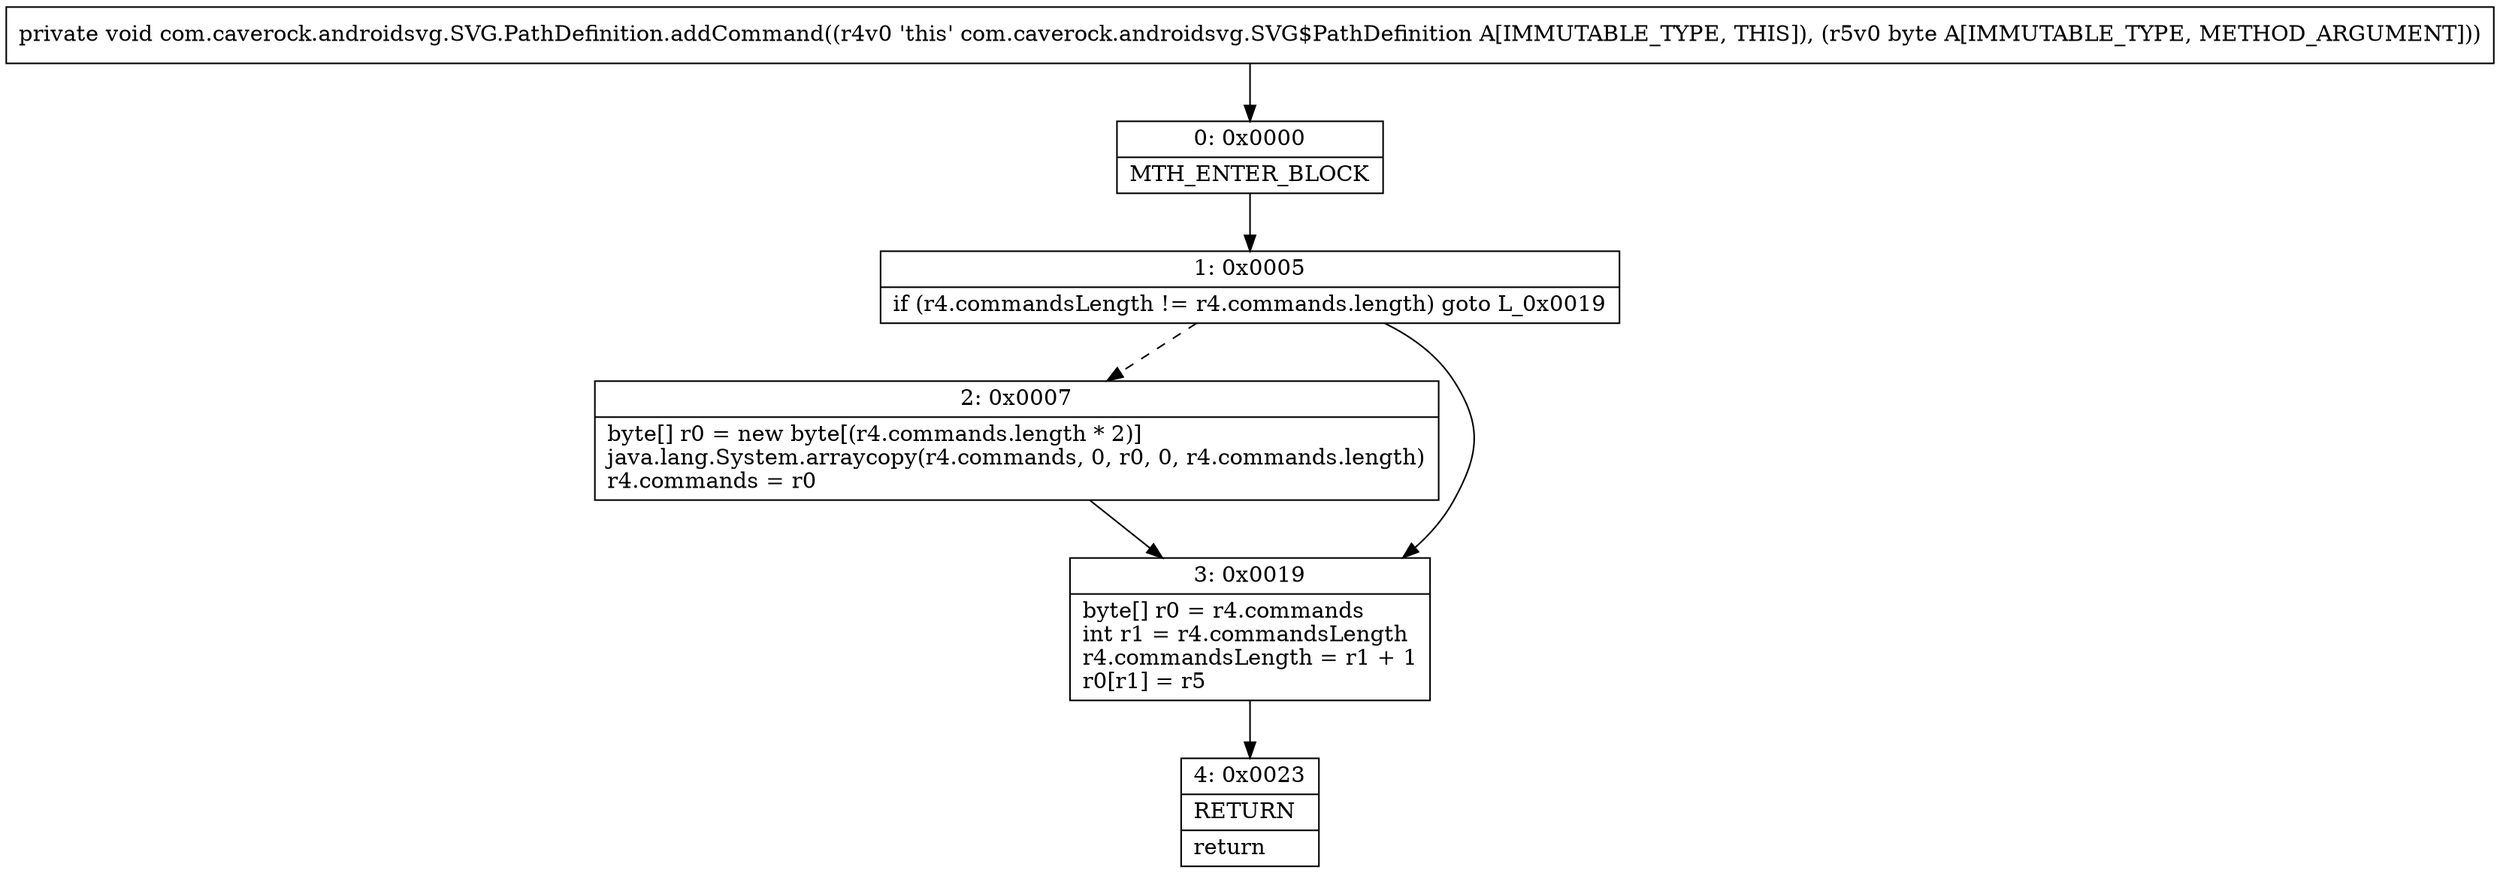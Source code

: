 digraph "CFG forcom.caverock.androidsvg.SVG.PathDefinition.addCommand(B)V" {
Node_0 [shape=record,label="{0\:\ 0x0000|MTH_ENTER_BLOCK\l}"];
Node_1 [shape=record,label="{1\:\ 0x0005|if (r4.commandsLength != r4.commands.length) goto L_0x0019\l}"];
Node_2 [shape=record,label="{2\:\ 0x0007|byte[] r0 = new byte[(r4.commands.length * 2)]\ljava.lang.System.arraycopy(r4.commands, 0, r0, 0, r4.commands.length)\lr4.commands = r0\l}"];
Node_3 [shape=record,label="{3\:\ 0x0019|byte[] r0 = r4.commands\lint r1 = r4.commandsLength\lr4.commandsLength = r1 + 1\lr0[r1] = r5\l}"];
Node_4 [shape=record,label="{4\:\ 0x0023|RETURN\l|return\l}"];
MethodNode[shape=record,label="{private void com.caverock.androidsvg.SVG.PathDefinition.addCommand((r4v0 'this' com.caverock.androidsvg.SVG$PathDefinition A[IMMUTABLE_TYPE, THIS]), (r5v0 byte A[IMMUTABLE_TYPE, METHOD_ARGUMENT])) }"];
MethodNode -> Node_0;
Node_0 -> Node_1;
Node_1 -> Node_2[style=dashed];
Node_1 -> Node_3;
Node_2 -> Node_3;
Node_3 -> Node_4;
}

